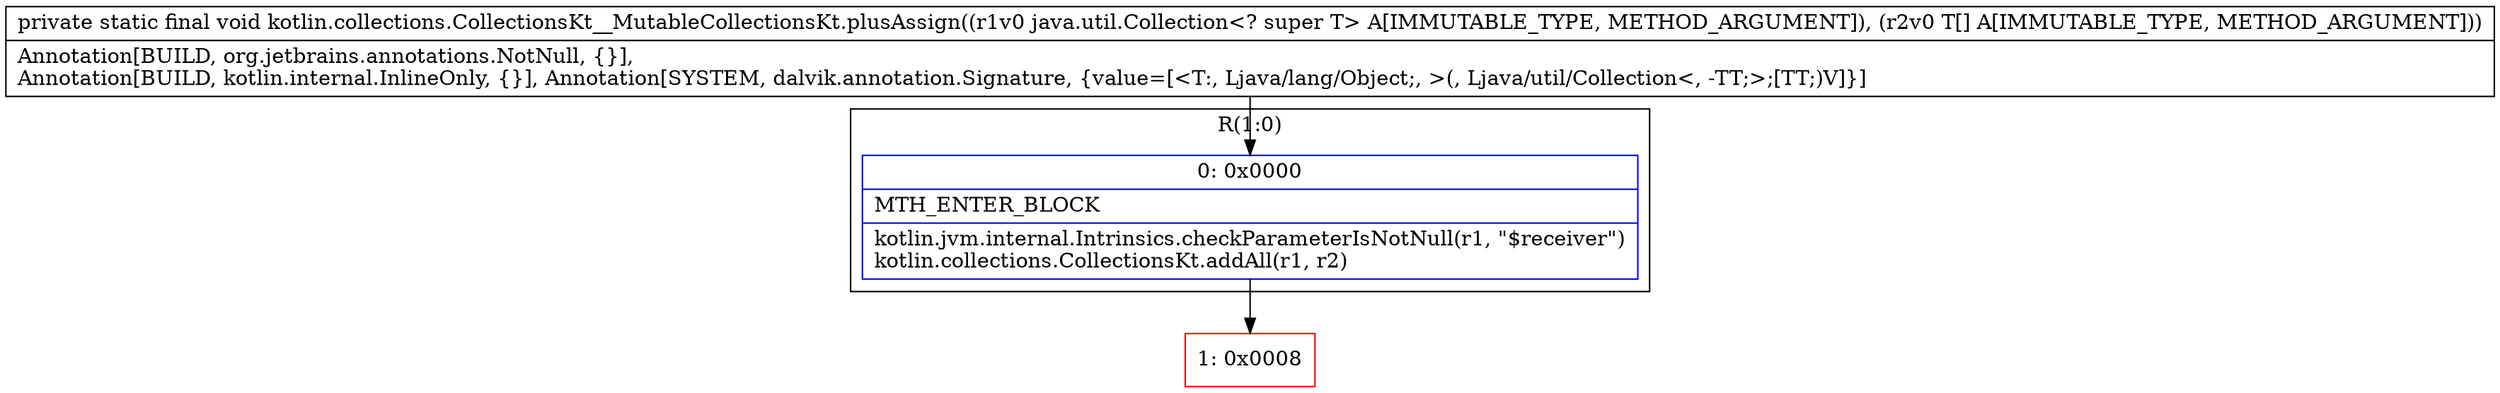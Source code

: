digraph "CFG forkotlin.collections.CollectionsKt__MutableCollectionsKt.plusAssign(Ljava\/util\/Collection;[Ljava\/lang\/Object;)V" {
subgraph cluster_Region_743916037 {
label = "R(1:0)";
node [shape=record,color=blue];
Node_0 [shape=record,label="{0\:\ 0x0000|MTH_ENTER_BLOCK\l|kotlin.jvm.internal.Intrinsics.checkParameterIsNotNull(r1, \"$receiver\")\lkotlin.collections.CollectionsKt.addAll(r1, r2)\l}"];
}
Node_1 [shape=record,color=red,label="{1\:\ 0x0008}"];
MethodNode[shape=record,label="{private static final void kotlin.collections.CollectionsKt__MutableCollectionsKt.plusAssign((r1v0 java.util.Collection\<? super T\> A[IMMUTABLE_TYPE, METHOD_ARGUMENT]), (r2v0 T[] A[IMMUTABLE_TYPE, METHOD_ARGUMENT]))  | Annotation[BUILD, org.jetbrains.annotations.NotNull, \{\}], \lAnnotation[BUILD, kotlin.internal.InlineOnly, \{\}], Annotation[SYSTEM, dalvik.annotation.Signature, \{value=[\<T:, Ljava\/lang\/Object;, \>(, Ljava\/util\/Collection\<, \-TT;\>;[TT;)V]\}]\l}"];
MethodNode -> Node_0;
Node_0 -> Node_1;
}


